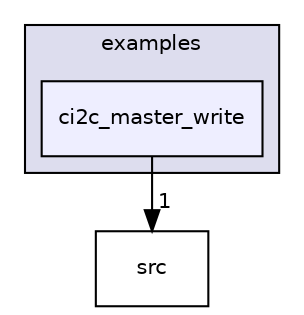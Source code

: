 digraph "examples/ci2c_master_write" {
  compound=true
  node [ fontsize="10", fontname="Helvetica"];
  edge [ labelfontsize="10", labelfontname="Helvetica"];
  subgraph clusterdir_d28a4824dc47e487b107a5db32ef43c4 {
    graph [ bgcolor="#ddddee", pencolor="black", label="examples" fontname="Helvetica", fontsize="10", URL="dir_d28a4824dc47e487b107a5db32ef43c4.html"]
  dir_21e6c782f8f210e0aa25fe7f50fbd34b [shape=box, label="ci2c_master_write", style="filled", fillcolor="#eeeeff", pencolor="black", URL="dir_21e6c782f8f210e0aa25fe7f50fbd34b.html"];
  }
  dir_68267d1309a1af8e8297ef4c3efbcdba [shape=box label="src" URL="dir_68267d1309a1af8e8297ef4c3efbcdba.html"];
  dir_21e6c782f8f210e0aa25fe7f50fbd34b->dir_68267d1309a1af8e8297ef4c3efbcdba [headlabel="1", labeldistance=1.5 headhref="dir_000003_000004.html"];
}
